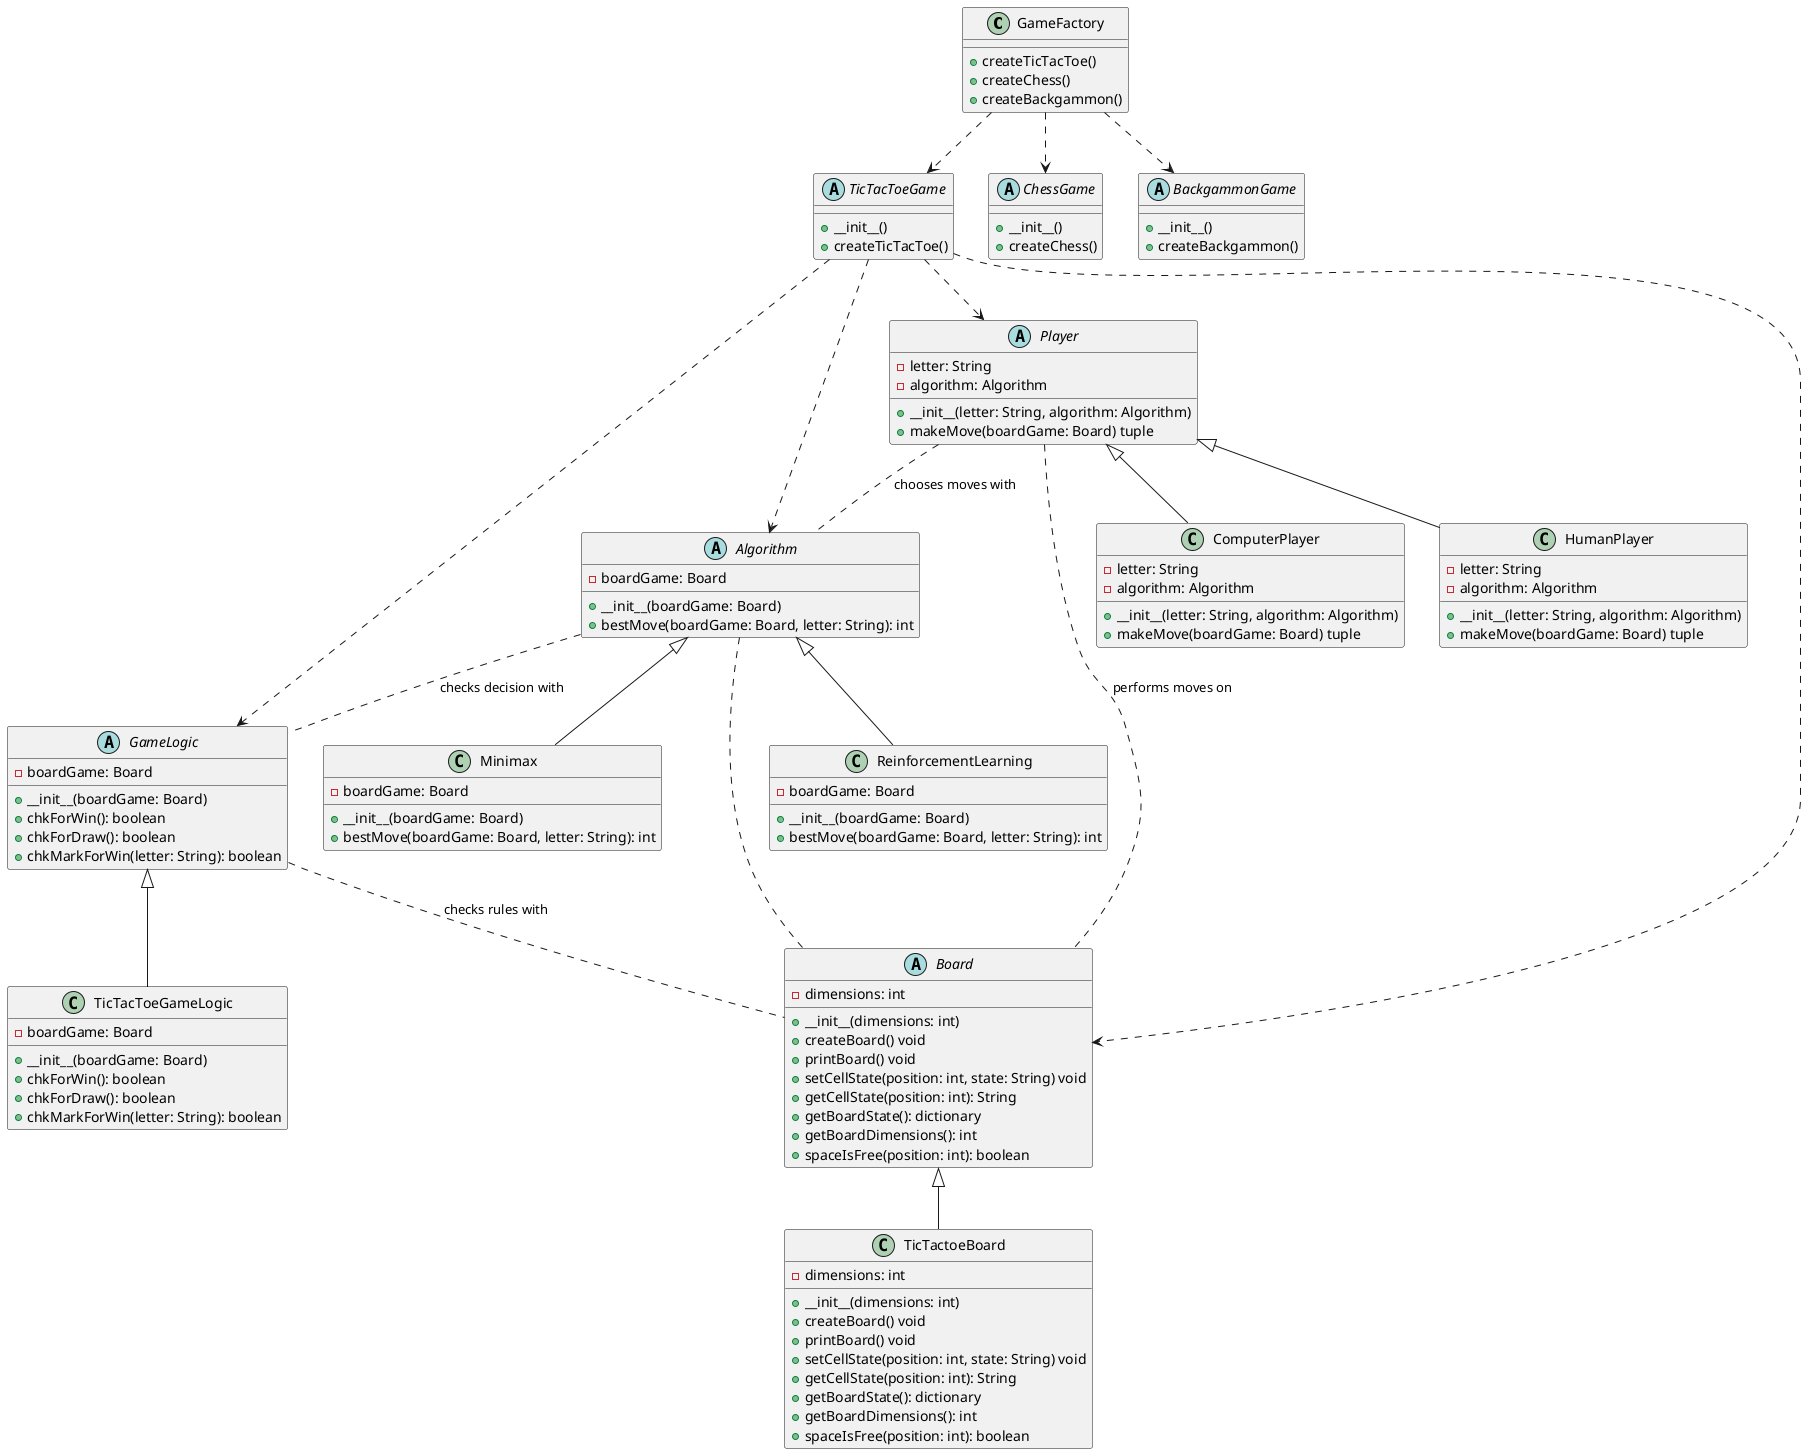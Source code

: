 
@startuml GameFactory

class GameFactory {
    + createTicTacToe()
    + createChess()
    + createBackgammon()
}

abstract class TicTacToeGame {
    + __init__()
    + createTicTacToe()
}

abstract class ChessGame {
    + __init__()
    + createChess()
}

abstract class BackgammonGame {
    + __init__()
    + createBackgammon()
}

abstract class Algorithm  {
    - boardGame: Board
    + __init__(boardGame: Board)
    + bestMove(boardGame: Board, letter: String): int
}

class Minimax  {
    - boardGame: Board
    + __init__(boardGame: Board)
    + bestMove(boardGame: Board, letter: String): int
}

class ReinforcementLearning  {
    - boardGame: Board
    + __init__(boardGame: Board)
    + bestMove(boardGame: Board, letter: String): int
}


abstract class Board {
    - dimensions: int
    + __init__(dimensions: int)
    + createBoard() void
    + printBoard() void
    + setCellState(position: int, state: String) void
    + getCellState(position: int): String
    + getBoardState(): dictionary
    + getBoardDimensions(): int
    + spaceIsFree(position: int): boolean
}


class TicTactoeBoard {
    - dimensions: int
    + __init__(dimensions: int)
    + createBoard() void
    + printBoard() void
    + setCellState(position: int, state: String) void
    + getCellState(position: int): String
    + getBoardState(): dictionary
    + getBoardDimensions(): int
    + spaceIsFree(position: int): boolean
}

abstract class GameLogic {
    - boardGame: Board
    + __init__(boardGame: Board)
    + chkForWin(): boolean
    + chkForDraw(): boolean
    + chkMarkForWin(letter: String): boolean
}


class TicTacToeGameLogic {
    - boardGame: Board
    + __init__(boardGame: Board)
    + chkForWin(): boolean
    + chkForDraw(): boolean
    + chkMarkForWin(letter: String): boolean
}

abstract class Player {
    - letter: String
    - algorithm: Algorithm
    + __init__(letter: String, algorithm: Algorithm)
    + makeMove(boardGame: Board) tuple
}

class HumanPlayer {
    - letter: String
    - algorithm: Algorithm
    + __init__(letter: String, algorithm: Algorithm)
    + makeMove(boardGame: Board) tuple
}

class ComputerPlayer {
    - letter: String
    - algorithm: Algorithm
    + __init__(letter: String, algorithm: Algorithm)
    + makeMove(boardGame: Board) tuple
}

GameFactory ..> TicTacToeGame
GameFactory ..> ChessGame
GameFactory ..> BackgammonGame
TicTacToeGame ..> Algorithm 
Algorithm .. GameLogic : checks decision with
Algorithm <|-- Minimax
Algorithm <|-- ReinforcementLearning
TicTacToeGame ..> Board
Board .. Algorithm
Board <|-- TicTactoeBoard
TicTacToeGame ..> GameLogic
GameLogic .. Board : checks rules with
GameLogic <|-- TicTacToeGameLogic
TicTacToeGame ..> Player
Player <|-- HumanPlayer
Player <|-- ComputerPlayer
Player .. Algorithm : chooses moves with
Player .. Board : performs moves on
@enduml
